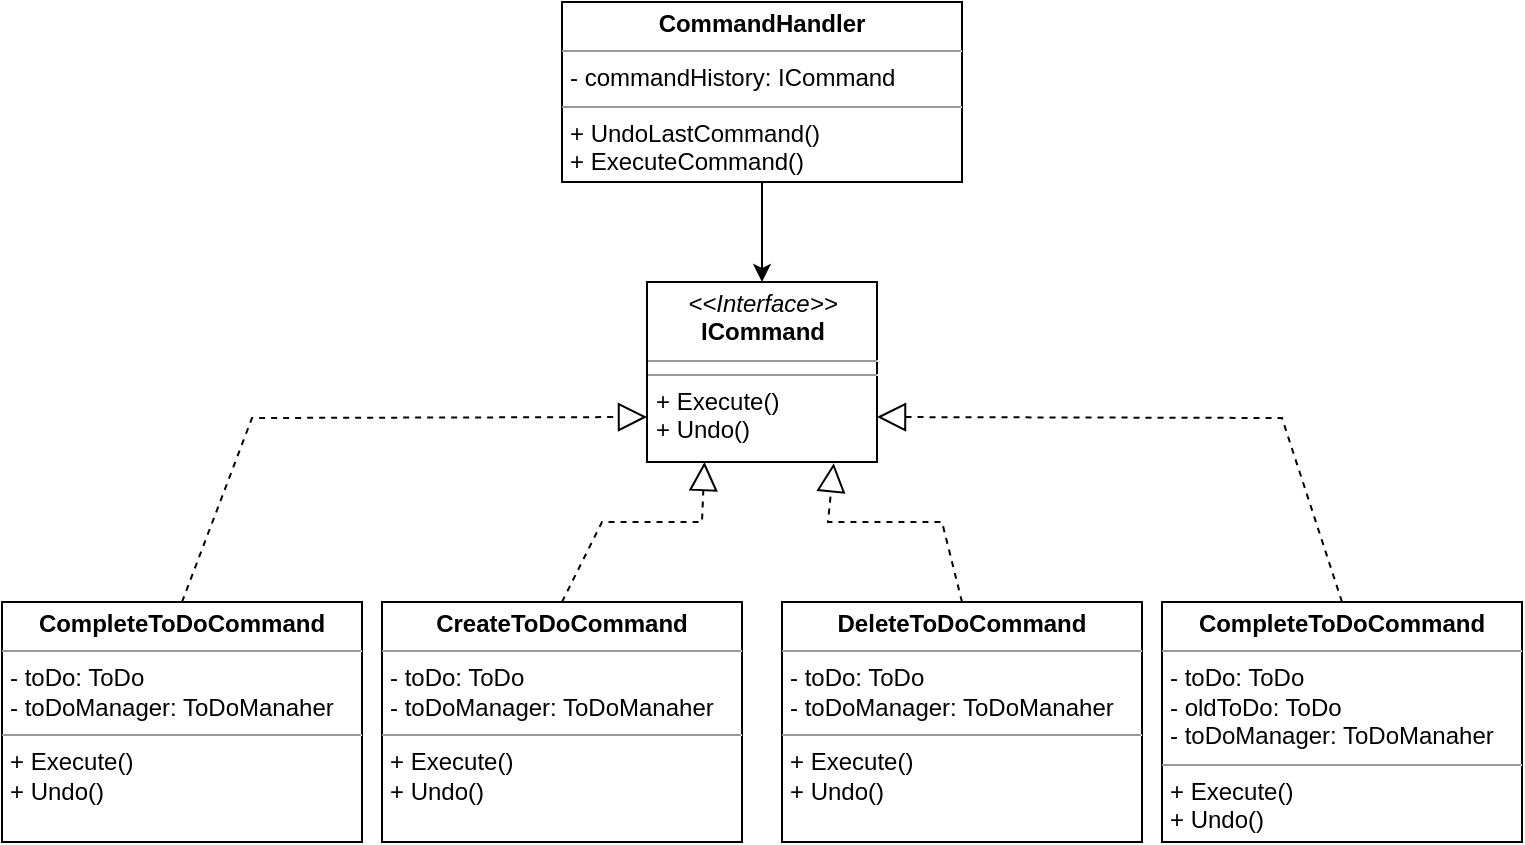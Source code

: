 <mxfile version="21.6.8">
  <diagram name="Página-1" id="77xqulv-YtDu010InBgS">
    <mxGraphModel dx="1195" dy="622" grid="1" gridSize="10" guides="1" tooltips="1" connect="1" arrows="1" fold="1" page="1" pageScale="1" pageWidth="827" pageHeight="1169" math="0" shadow="0">
      <root>
        <mxCell id="0" />
        <mxCell id="1" parent="0" />
        <mxCell id="vquzWzxViJbkrnSTZV2b-49" value="" style="endArrow=block;dashed=1;endFill=0;endSize=12;html=1;rounded=0;exitX=0.5;exitY=0;exitDx=0;exitDy=0;entryX=0.25;entryY=1;entryDx=0;entryDy=0;" edge="1" parent="1" source="vquzWzxViJbkrnSTZV2b-63" target="vquzWzxViJbkrnSTZV2b-53">
          <mxGeometry width="160" relative="1" as="geometry">
            <mxPoint x="460" y="320.0" as="sourcePoint" />
            <mxPoint x="520" y="240" as="targetPoint" />
            <Array as="points">
              <mxPoint x="460" y="280" />
              <mxPoint x="510" y="280" />
            </Array>
          </mxGeometry>
        </mxCell>
        <mxCell id="vquzWzxViJbkrnSTZV2b-51" value="" style="endArrow=block;dashed=1;endFill=0;endSize=12;html=1;rounded=0;entryX=0.812;entryY=1.007;entryDx=0;entryDy=0;entryPerimeter=0;exitX=0.5;exitY=0;exitDx=0;exitDy=0;" edge="1" parent="1" source="vquzWzxViJbkrnSTZV2b-62" target="vquzWzxViJbkrnSTZV2b-53">
          <mxGeometry width="160" relative="1" as="geometry">
            <mxPoint x="640" y="430" as="sourcePoint" />
            <mxPoint x="583.82" y="209.85" as="targetPoint" />
            <Array as="points">
              <mxPoint x="630" y="280" />
              <mxPoint x="573" y="280" />
            </Array>
          </mxGeometry>
        </mxCell>
        <mxCell id="vquzWzxViJbkrnSTZV2b-53" value="&lt;p style=&quot;margin:0px;margin-top:4px;text-align:center;&quot;&gt;&lt;i&gt;&amp;lt;&amp;lt;Interface&amp;gt;&amp;gt;&lt;/i&gt;&lt;br&gt;&lt;b&gt;ICommand&lt;/b&gt;&lt;br&gt;&lt;/p&gt;&lt;hr size=&quot;1&quot;&gt;&lt;hr size=&quot;1&quot;&gt;&lt;p style=&quot;margin:0px;margin-left:4px;&quot;&gt;+ Execute()&lt;br&gt;+ Undo()&lt;/p&gt;" style="verticalAlign=top;align=left;overflow=fill;fontSize=12;fontFamily=Helvetica;html=1;whiteSpace=wrap;" vertex="1" parent="1">
          <mxGeometry x="482.5" y="160" width="115" height="90" as="geometry" />
        </mxCell>
        <mxCell id="vquzWzxViJbkrnSTZV2b-54" value="" style="endArrow=block;dashed=1;endFill=0;endSize=12;html=1;rounded=0;exitX=0.5;exitY=0;exitDx=0;exitDy=0;entryX=0;entryY=0.75;entryDx=0;entryDy=0;" edge="1" parent="1" source="vquzWzxViJbkrnSTZV2b-60" target="vquzWzxViJbkrnSTZV2b-53">
          <mxGeometry width="160" relative="1" as="geometry">
            <mxPoint x="285" y="320.0" as="sourcePoint" />
            <mxPoint x="341" y="190" as="targetPoint" />
            <Array as="points">
              <mxPoint x="285" y="228" />
            </Array>
          </mxGeometry>
        </mxCell>
        <mxCell id="vquzWzxViJbkrnSTZV2b-55" value="" style="endArrow=block;dashed=1;endFill=0;endSize=12;html=1;rounded=0;exitX=0.5;exitY=0;exitDx=0;exitDy=0;entryX=1;entryY=0.75;entryDx=0;entryDy=0;" edge="1" parent="1" source="vquzWzxViJbkrnSTZV2b-61" target="vquzWzxViJbkrnSTZV2b-53">
          <mxGeometry width="160" relative="1" as="geometry">
            <mxPoint x="800" y="320.0" as="sourcePoint" />
            <mxPoint x="978" y="200" as="targetPoint" />
            <Array as="points">
              <mxPoint x="800" y="228" />
            </Array>
          </mxGeometry>
        </mxCell>
        <mxCell id="vquzWzxViJbkrnSTZV2b-59" style="edgeStyle=orthogonalEdgeStyle;rounded=0;orthogonalLoop=1;jettySize=auto;html=1;exitX=0.5;exitY=1;exitDx=0;exitDy=0;" edge="1" parent="1" source="vquzWzxViJbkrnSTZV2b-57" target="vquzWzxViJbkrnSTZV2b-53">
          <mxGeometry relative="1" as="geometry" />
        </mxCell>
        <mxCell id="vquzWzxViJbkrnSTZV2b-57" value="&lt;p style=&quot;margin:0px;margin-top:4px;text-align:center;&quot;&gt;&lt;b&gt;CommandHandler&lt;/b&gt;&lt;/p&gt;&lt;hr size=&quot;1&quot;&gt;&lt;p style=&quot;margin:0px;margin-left:4px;&quot;&gt;- commandHistory: ICommand&lt;/p&gt;&lt;hr size=&quot;1&quot;&gt;&lt;p style=&quot;margin:0px;margin-left:4px;&quot;&gt;+ UndoLastCommand()&lt;br&gt;+ ExecuteCommand()&lt;/p&gt;" style="verticalAlign=top;align=left;overflow=fill;fontSize=12;fontFamily=Helvetica;html=1;whiteSpace=wrap;" vertex="1" parent="1">
          <mxGeometry x="440" y="20" width="200" height="90" as="geometry" />
        </mxCell>
        <mxCell id="vquzWzxViJbkrnSTZV2b-60" value="&lt;p style=&quot;margin:0px;margin-top:4px;text-align:center;&quot;&gt;&lt;b&gt;CompleteToDoCommand&lt;/b&gt;&lt;/p&gt;&lt;hr size=&quot;1&quot;&gt;&lt;p style=&quot;margin:0px;margin-left:4px;&quot;&gt;- toDo: ToDo&lt;/p&gt;&lt;p style=&quot;margin:0px;margin-left:4px;&quot;&gt;- toDoManager: ToDoManaher&lt;br&gt;&lt;/p&gt;&lt;hr size=&quot;1&quot;&gt;&lt;p style=&quot;margin:0px;margin-left:4px;&quot;&gt;+ Execute()&lt;br&gt;+ Undo()&lt;/p&gt;" style="verticalAlign=top;align=left;overflow=fill;fontSize=12;fontFamily=Helvetica;html=1;whiteSpace=wrap;" vertex="1" parent="1">
          <mxGeometry x="160" y="320" width="180" height="120" as="geometry" />
        </mxCell>
        <mxCell id="vquzWzxViJbkrnSTZV2b-61" value="&lt;p style=&quot;margin:0px;margin-top:4px;text-align:center;&quot;&gt;&lt;b&gt;CompleteToDoCommand&lt;/b&gt;&lt;/p&gt;&lt;hr size=&quot;1&quot;&gt;&lt;p style=&quot;margin:0px;margin-left:4px;&quot;&gt;- toDo: ToDo&lt;/p&gt;&lt;p style=&quot;margin:0px;margin-left:4px;&quot;&gt;- oldToDo: ToDo&lt;/p&gt;&lt;p style=&quot;margin:0px;margin-left:4px;&quot;&gt;- toDoManager: ToDoManaher&lt;br&gt;&lt;/p&gt;&lt;hr size=&quot;1&quot;&gt;&lt;p style=&quot;margin:0px;margin-left:4px;&quot;&gt;+ Execute()&lt;br&gt;+ Undo()&lt;/p&gt;" style="verticalAlign=top;align=left;overflow=fill;fontSize=12;fontFamily=Helvetica;html=1;whiteSpace=wrap;" vertex="1" parent="1">
          <mxGeometry x="740" y="320" width="180" height="120" as="geometry" />
        </mxCell>
        <mxCell id="vquzWzxViJbkrnSTZV2b-62" value="&lt;p style=&quot;margin:0px;margin-top:4px;text-align:center;&quot;&gt;&lt;b&gt;DeleteToDoCommand&lt;/b&gt;&lt;/p&gt;&lt;hr size=&quot;1&quot;&gt;&lt;p style=&quot;margin:0px;margin-left:4px;&quot;&gt;- toDo: ToDo&lt;/p&gt;&lt;p style=&quot;margin:0px;margin-left:4px;&quot;&gt;- toDoManager: ToDoManaher&lt;br&gt;&lt;/p&gt;&lt;hr size=&quot;1&quot;&gt;&lt;p style=&quot;margin:0px;margin-left:4px;&quot;&gt;+ Execute()&lt;br&gt;+ Undo()&lt;/p&gt;" style="verticalAlign=top;align=left;overflow=fill;fontSize=12;fontFamily=Helvetica;html=1;whiteSpace=wrap;" vertex="1" parent="1">
          <mxGeometry x="550" y="320" width="180" height="120" as="geometry" />
        </mxCell>
        <mxCell id="vquzWzxViJbkrnSTZV2b-63" value="&lt;p style=&quot;margin:0px;margin-top:4px;text-align:center;&quot;&gt;&lt;b&gt;CreateToDoCommand&lt;/b&gt;&lt;/p&gt;&lt;hr size=&quot;1&quot;&gt;&lt;p style=&quot;margin:0px;margin-left:4px;&quot;&gt;- toDo: ToDo&lt;/p&gt;&lt;p style=&quot;margin:0px;margin-left:4px;&quot;&gt;- toDoManager: ToDoManaher&lt;br&gt;&lt;/p&gt;&lt;hr size=&quot;1&quot;&gt;&lt;p style=&quot;margin:0px;margin-left:4px;&quot;&gt;+ Execute()&lt;br&gt;+ Undo()&lt;/p&gt;" style="verticalAlign=top;align=left;overflow=fill;fontSize=12;fontFamily=Helvetica;html=1;whiteSpace=wrap;" vertex="1" parent="1">
          <mxGeometry x="350" y="320" width="180" height="120" as="geometry" />
        </mxCell>
      </root>
    </mxGraphModel>
  </diagram>
</mxfile>
